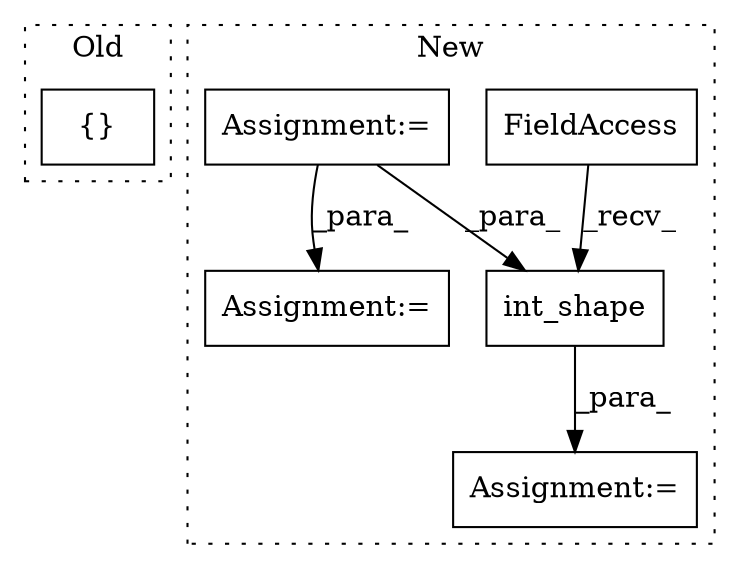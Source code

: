 digraph G {
subgraph cluster0 {
1 [label="{}" a="4" s="4483,4489" l="1,1" shape="box"];
label = "Old";
style="dotted";
}
subgraph cluster1 {
2 [label="int_shape" a="32" s="4495,4524" l="10,1" shape="box"];
3 [label="Assignment:=" a="7" s="4464" l="1" shape="box"];
4 [label="FieldAccess" a="22" s="4481" l="5" shape="box"];
5 [label="Assignment:=" a="7" s="4319" l="1" shape="box"];
6 [label="Assignment:=" a="7" s="4383" l="1" shape="box"];
label = "New";
style="dotted";
}
2 -> 3 [label="_para_"];
4 -> 2 [label="_recv_"];
5 -> 6 [label="_para_"];
5 -> 2 [label="_para_"];
}